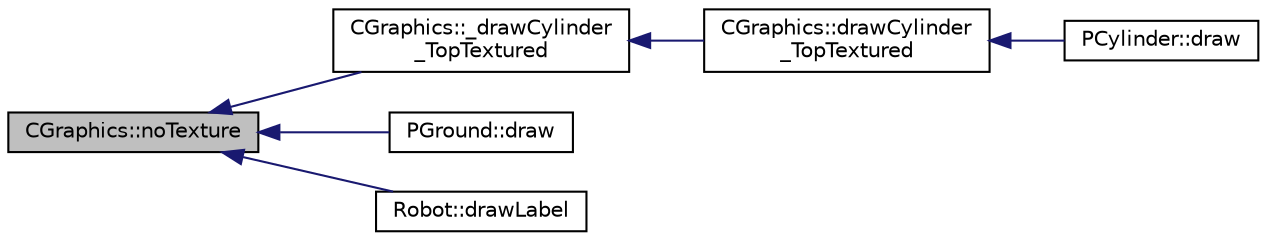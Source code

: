 digraph "CGraphics::noTexture"
{
 // INTERACTIVE_SVG=YES
  edge [fontname="Helvetica",fontsize="10",labelfontname="Helvetica",labelfontsize="10"];
  node [fontname="Helvetica",fontsize="10",shape=record];
  rankdir="LR";
  Node1 [label="CGraphics::noTexture",height=0.2,width=0.4,color="black", fillcolor="grey75", style="filled", fontcolor="black"];
  Node1 -> Node2 [dir="back",color="midnightblue",fontsize="10",style="solid",fontname="Helvetica"];
  Node2 [label="CGraphics::_drawCylinder\l_TopTextured",height=0.2,width=0.4,color="black", fillcolor="white", style="filled",URL="$dc/d90/class_c_graphics.html#aeeb3e5daf28e42e84c7b6d05a73a8415"];
  Node2 -> Node3 [dir="back",color="midnightblue",fontsize="10",style="solid",fontname="Helvetica"];
  Node3 [label="CGraphics::drawCylinder\l_TopTextured",height=0.2,width=0.4,color="black", fillcolor="white", style="filled",URL="$dc/d90/class_c_graphics.html#a47ce24696b53e3eec3cf20ea85ebc5e3"];
  Node3 -> Node4 [dir="back",color="midnightblue",fontsize="10",style="solid",fontname="Helvetica"];
  Node4 [label="PCylinder::draw",height=0.2,width=0.4,color="black", fillcolor="white", style="filled",URL="$db/de1/class_p_cylinder.html#a58e163df3e3c0dddac64b2cd32ceb471"];
  Node1 -> Node5 [dir="back",color="midnightblue",fontsize="10",style="solid",fontname="Helvetica"];
  Node5 [label="PGround::draw",height=0.2,width=0.4,color="black", fillcolor="white", style="filled",URL="$da/d63/class_p_ground.html#a6d9d4a949b8e0079b10e72b6cd12328b"];
  Node1 -> Node6 [dir="back",color="midnightblue",fontsize="10",style="solid",fontname="Helvetica"];
  Node6 [label="Robot::drawLabel",height=0.2,width=0.4,color="black", fillcolor="white", style="filled",URL="$d4/d84/class_robot.html#a46f78f15ce03bc9b0d5a84981d4db881"];
}
